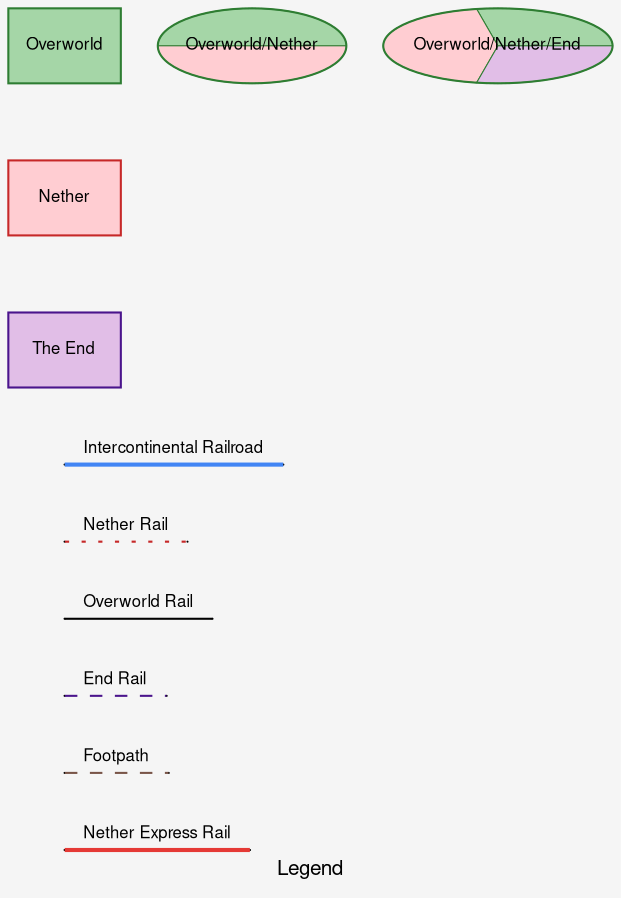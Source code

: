 digraph Legend {
    graph [
        bgcolor="#F5F5F5",
        fontname="Helvetica,Arial,sans-serif",
        label="Legend",
        fontcolor="black",
        fontsize=10,
        style=rounded
    ];
    node [
        fontname="Helvetica,Arial,sans-serif",
        style=filled,
        fontcolor="black",
        fontsize=8,
        shape=box
    ];
    edge [
        fontname="Helvetica,Arial,sans-serif",
        fontsize=8
    ];

    // Node Type Keys
    Overworld_Key [label="Overworld", color="#2E7D32", fillcolor="#A5D6A7"];
    Nether_Key [label="Nether", color="#C62828", fillcolor="#FFCDD2"];
    End_Key [label="The End", color="#4A148C", fillcolor="#E1BEE7"];
    Dual_Key [label="Overworld/Nether", style=wedged, shape=ellipse, color="#2E7D32", fillcolor="#A5D6A7:#FFCDD2"];
    Tri_Key [label="Overworld/Nether/End", style=wedged, shape=ellipse, color="#2E7D32", fillcolor="#A5D6A7:#FFCDD2:#E1BEE7"];

    // Invisible nodes for line style keys
    node [shape=point, width=0, height=0, label=""];
    Rail_Key_Start; Rail_Key_End;
    Nether_Rail_Key_Start; Nether_Rail_Key_End;
    Overworld_Rail_Key_Start; Overworld_Rail_Key_End;
    End_Rail_Key_Start; End_Rail_Key_End;
    Footpath_Key_Start; Footpath_Key_End;
    Nether_Express_Key_Start; Nether_Express_Key_End;

    // Ensure horizontal alignment for line style keys
    { rank=same; Rail_Key_Start; Rail_Key_End; }
    { rank=same; Nether_Rail_Key_Start; Nether_Rail_Key_End; }
    { rank=same; Overworld_Rail_Key_Start; Overworld_Rail_Key_End; }
    { rank=same; End_Rail_Key_Start; End_Rail_Key_End; }
    { rank=same; Footpath_Key_Start; Footpath_Key_End; }
    { rank=same; Nether_Express_Key_Start; Nether_Express_Key_End; }

    // Define vertical alignment using invisible edges
    edge [style=invis, len=0.5];
    Overworld_Key -> Nether_Key -> End_Key -> Rail_Key_Start -> Nether_Rail_Key_Start -> Overworld_Rail_Key_Start -> End_Rail_Key_Start -> Footpath_Key_Start -> Nether_Express_Key_Start;
    
    // Draw the visible edges for the legend line styles
    Rail_Key_Start -> Rail_Key_End [dir=none, style=bold, color="#4285F4", label="Intercontinental Railroad"];
    Nether_Rail_Key_Start -> Nether_Rail_Key_End [dir=none, style=dotted, color="#C62828", label="Nether Rail"];
    Overworld_Rail_Key_Start -> Overworld_Rail_Key_End [dir=none, style="", color="black", label="Overworld Rail"];
    End_Rail_Key_Start -> End_Rail_Key_End [dir=none, style=dashed, color="#4A148C", label="End Rail"];
    Footpath_Key_Start -> Footpath_Key_End [dir=none, style=dashed, color="#795548", label="Footpath"];
    Nether_Express_Key_Start -> Nether_Express_Key_End [dir=none, style=bold, color="#E53935", label="Nether Express Rail"];
}
